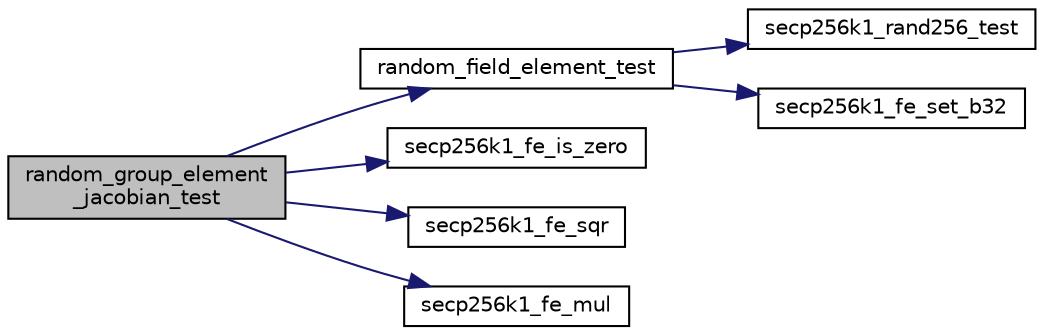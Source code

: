 digraph "random_group_element_jacobian_test"
{
  edge [fontname="Helvetica",fontsize="10",labelfontname="Helvetica",labelfontsize="10"];
  node [fontname="Helvetica",fontsize="10",shape=record];
  rankdir="LR";
  Node564 [label="random_group_element\l_jacobian_test",height=0.2,width=0.4,color="black", fillcolor="grey75", style="filled", fontcolor="black"];
  Node564 -> Node565 [color="midnightblue",fontsize="10",style="solid",fontname="Helvetica"];
  Node565 [label="random_field_element_test",height=0.2,width=0.4,color="black", fillcolor="white", style="filled",URL="$d5/d7f/tests_8c.html#af038dec65d22bf5050a82de7b4ad4bca"];
  Node565 -> Node566 [color="midnightblue",fontsize="10",style="solid",fontname="Helvetica"];
  Node566 [label="secp256k1_rand256_test",height=0.2,width=0.4,color="black", fillcolor="white", style="filled",URL="$dd/d0b/testrand_8h.html#ac7dd7cc19d5d0ae9b50791656b57af7b",tooltip="Generate a pseudorandom 32-byte array with long sequences of zero and one bits. "];
  Node565 -> Node567 [color="midnightblue",fontsize="10",style="solid",fontname="Helvetica"];
  Node567 [label="secp256k1_fe_set_b32",height=0.2,width=0.4,color="black", fillcolor="white", style="filled",URL="$d5/d5a/field_8h.html#a5c86a65052e3b135919c00fe2233a43d",tooltip="Set a field element equal to 32-byte big endian value. "];
  Node564 -> Node568 [color="midnightblue",fontsize="10",style="solid",fontname="Helvetica"];
  Node568 [label="secp256k1_fe_is_zero",height=0.2,width=0.4,color="black", fillcolor="white", style="filled",URL="$d5/d5a/field_8h.html#a619ec4805df6cc54d70e6682ceebd098",tooltip="Verify whether a field element is zero. "];
  Node564 -> Node569 [color="midnightblue",fontsize="10",style="solid",fontname="Helvetica"];
  Node569 [label="secp256k1_fe_sqr",height=0.2,width=0.4,color="black", fillcolor="white", style="filled",URL="$d5/d5a/field_8h.html#a6cbe550ca5eb35e683b1c8d68d8de26b",tooltip="Sets a field element to be the square of another. "];
  Node564 -> Node570 [color="midnightblue",fontsize="10",style="solid",fontname="Helvetica"];
  Node570 [label="secp256k1_fe_mul",height=0.2,width=0.4,color="black", fillcolor="white", style="filled",URL="$d5/d5a/field_8h.html#a542b97d2574d9687c563d002587cf9a2",tooltip="Sets a field element to be the product of two others. "];
}
